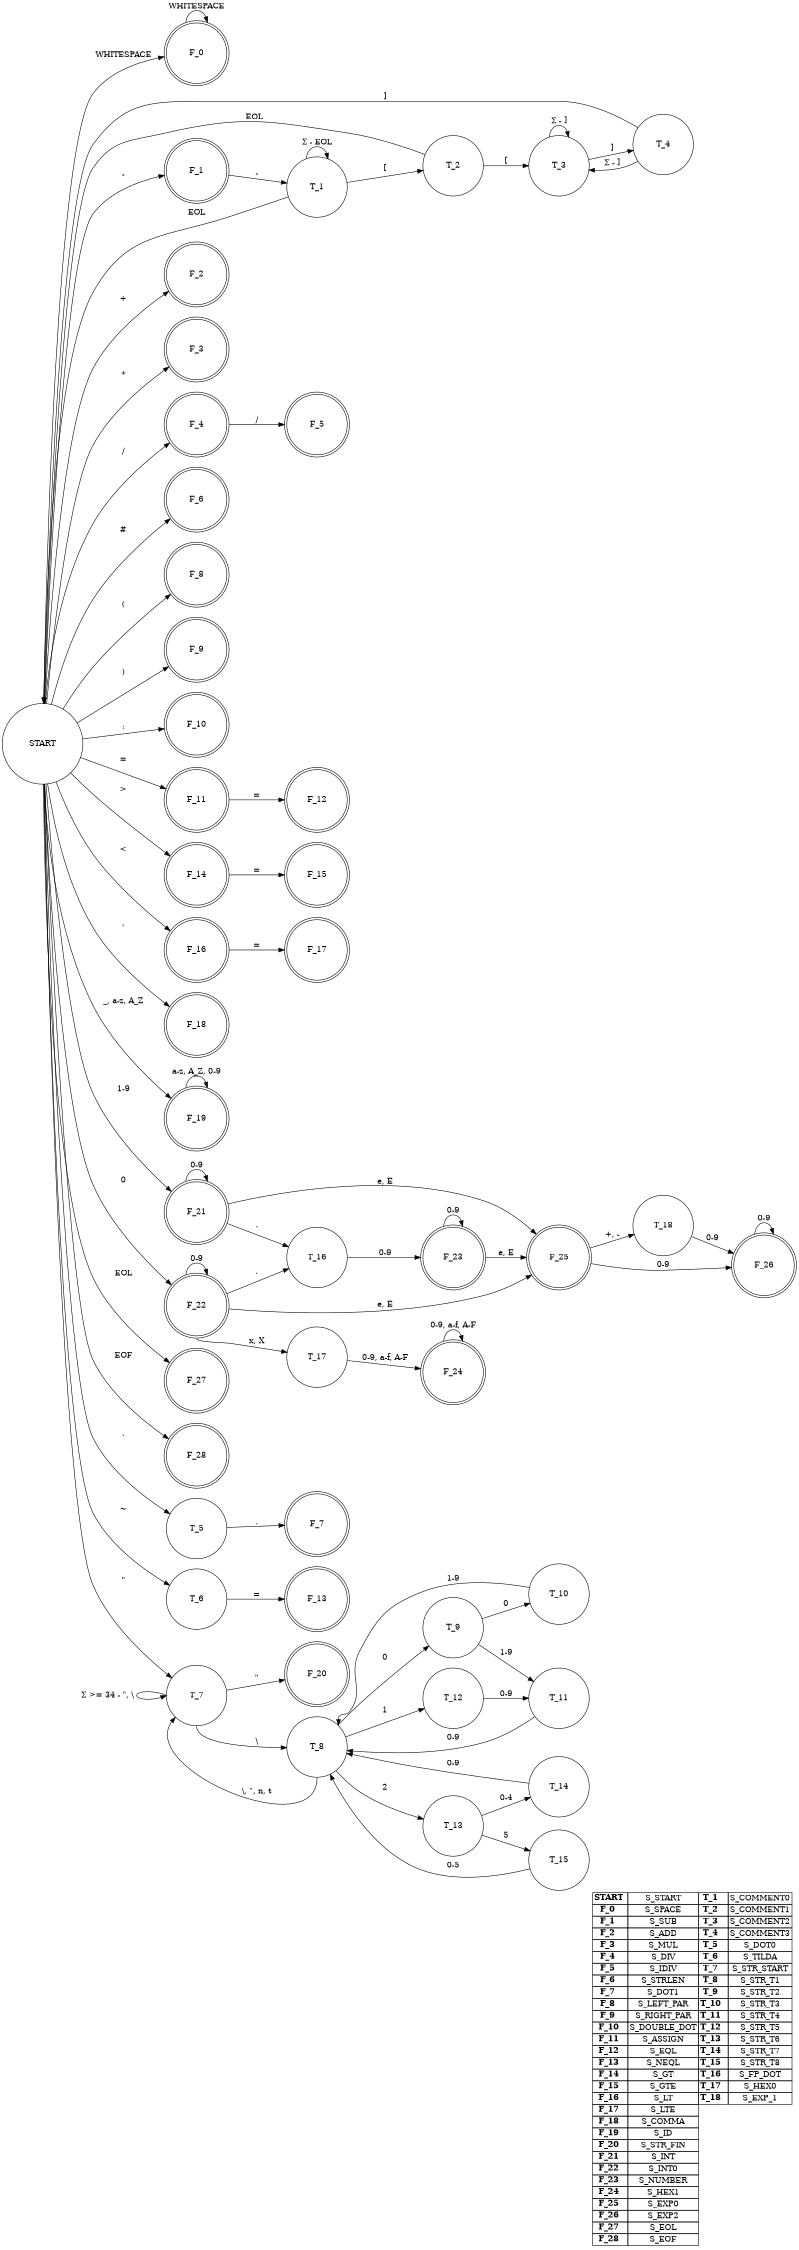 digraph finite_state_machine { 
	rankdir=LR; 
        overlap = scaleyx;
        splines = true;
        //concentrate = true;
	size="15,15";
        node [shape = circle, width=2]; START;
	node [shape = doublecircle, width= 1.5]; F_0 F_1 F_2 F_3 F_4 F_5 F_6 F_7 F_8 F_9 F_10 F_11 F_12 F_13 F_14 F_15 F_16 F_17 F_18 F_19 F_20 F_21 F_22 F_23 F_24 F_25 F_26 F_27 F_28; 
	node [shape = circle, width= 1.5]; T_1 T_2 T_3 T_4 T_5 T_6 T_7 T_8 T_9 T_10 T_11 T_12 T_13 T_14 T_15 T_16 T_17 T_18;
        START -> F_0 [label = " WHITESPACE "];
        F_0 -> F_0 [label = " WHITESPACE "];
        START -> F_1 [label = " - "];
        F_1 -> T_1 [label = " - "];
        T_1 -> T_1 [label = " Σ - EOL "];
        T_1 -> START [label = " EOL "];
        T_1 -> T_2 [label = " [ "];
        T_2 -> START [label = " EOL   "];
        T_2 -> T_3 [label = " [ "];
        T_3 -> T_3 [label = " Σ - ] "];
        T_3 -> T_4 [label = " ] "];
        T_4 -> T_3 [label = " Σ - ] "];
        T_4 -> START [label = " ] "];
        START -> F_2 [label = " + "];
        START -> F_3 [label = " * "];
        START -> F_4 [label = " / "];
        F_4 -> F_5 [label = " / "];
        START -> F_6 [label = " # "];
        START -> T_5 [label = " . "];
        T_5 -> F_7 [label = " . "];
        START -> F_8 [label = " ( "];
        START -> F_9 [label = " ) "];
        START -> F_10 [label = " : "];
        START -> F_11 [label = " = "];
        F_11 -> F_12 [label = " = "];
        START -> T_6 [label = " ~ "];
        T_6 -> F_13 [label = " = "];
        START -> F_14 [label = " > "];
        F_14 -> F_15 [label = " = "];
        START -> F_16 [label = " < "];
        F_16 -> F_17 [label = " = "];
        START -> F_18 [label = " , "];
        START -> F_19 [label = " _, a-z, A_Z "];
        F_19 -> F_19 [label = " a-z, A_Z, 0-9 "];
        START -> T_7 [label = " \" "];
        T_7 -> F_20 [label = " \" "];
        T_7:w -> T_7:w [label = " Σ >= 34 - \", \\ "];
        T_7:s -> T_8 [label = " \\ "];
        T_8:s -> T_7:sw [label = " \\, \", n, t "];
        T_8 -> T_9 [label = " 0 "];
        T_9 -> T_10 [label = " 0 "];
        T_10 -> T_8:ne [label = " 1-9 "];
        T_9 -> T_11 [label = " 1-9 "];
        T_11 -> T_8 [label = " 0-9 "];
        T_8 -> T_12 [label = " 1 "];
        T_12 -> T_11 [label = " 0-9 "];
        T_8 -> T_13 [label = " 2 "];
        T_13 -> T_14 [label = " 0-4 "];
        T_14 -> T_8 [label = " 0-9 "];
        T_13 -> T_15 [label = " 5 "];
        T_15 -> T_8 [label = " 0-5 "];
        START -> F_21 [label = " 1-9 "];
        F_21 -> F_21 [label = " 0-9 "];
        START -> F_22 [label = " 0 "];
        F_22:s -> T_17 [label = " x, X "];
        F_22 -> F_22 [label = " 0-9 "]
        T_17 -> F_24 [label = " 0-9, a-f, A-F "];
        F_24 -> F_24 [label = " 0-9, a-f, A-F "];
        F_21 -> T_16 [label = " . "];
        F_22 -> T_16 [label = " . "];
        T_16 -> F_23 [label = " 0-9 "];
        F_23 -> F_23 [label = " 0-9 "];
        F_21 -> F_25 [label = " e, E "];
        F_22 -> F_25 [label = " e, E "];
        F_23 -> F_25 [label = " e, E "];
        F_25 -> T_18 [label = " +, - "];
        F_25 -> F_26 [label = " 0-9 "];
        T_18 -> F_26 [label = " 0-9 "];
        F_26 -> F_26 [label = " 0-9 "];
        START -> F_27 [label = " EOL "];
        START -> F_28 [label = " EOF "];  
        
	graph [labelloc="b" labeljust="r" label=<
	<TABLE BORDER="0" CELLBORDER="1" CELLSPACING="0">

	<TR>
        <TD><B>START</B> </TD><TD>S_START</TD>
        <TD><B>T_1</B>  </TD><TD>S_COMMENT0</TD>
        </TR>
	<TR>
        <TD><B>F_0</B>  </TD><TD>S_SPACE</TD>
        <TD><B>T_2</B>  </TD><TD>S_COMMENT1</TD>
        </TR>
	<TR>
        <TD><B>F_1</B>  </TD><TD>S_SUB</TD>
        <TD><B>T_3</B>  </TD><TD>S_COMMENT2</TD>
        </TR>
        <TR>
        <TD><B>F_2</B>  </TD><TD>S_ADD</TD>
        <TD><B>T_4</B>  </TD><TD>S_COMMENT3</TD>
        </TR>
        <TR>
        <TD><B>F_3</B>  </TD><TD>S_MUL</TD>
        <TD><B>T_5</B>  </TD><TD>S_DOT0</TD>
        </TR>
        <TR>
        <TD><B>F_4</B>  </TD><TD>S_DIV</TD>
        <TD><B>T_6</B>  </TD><TD>S_TILDA</TD>
        </TR>
        <TR>
        <TD><B>F_5</B>  </TD><TD>S_IDIV</TD>
        <TD><B>T_7</B>  </TD><TD>S_STR_START</TD>
        </TR>
        <TR>
        <TD><B>F_6</B>  </TD><TD>S_STRLEN</TD>
        <TD><B>T_8</B>  </TD><TD>S_STR_T1</TD>
        </TR>
        <TR>
        <TD><B>F_7</B>  </TD><TD>S_DOT1</TD>
        <TD><B>T_9</B>  </TD><TD>S_STR_T2</TD>
        </TR>
        <TR>
        <TD><B>F_8</B>  </TD><TD>S_LEFT_PAR</TD>
        <TD><B>T_10</B>  </TD><TD>S_STR_T3</TD>
        </TR>
        <TR>
        <TD><B>F_9</B>  </TD><TD>S_RIGHT_PAR</TD>
        <TD><B>T_11</B>  </TD><TD>S_STR_T4</TD>
        </TR>
        <TR>
        <TD><B>F_10</B> </TD><TD>S_DOUBLE_DOT</TD>
        <TD><B>T_12</B>  </TD><TD>S_STR_T5</TD>
        </TR>
        <TR>
        <TD><B>F_11</B> </TD><TD>S_ASSIGN</TD>
        <TD><B>T_13</B>  </TD><TD>S_STR_T6</TD>
        </TR>
        <TR>
        <TD><B>F_12</B> </TD><TD>S_EQL</TD>
        <TD><B>T_14</B>  </TD><TD>S_STR_T7</TD>
        </TR>
        <TR>
        <TD><B>F_13</B> </TD><TD>S_NEQL</TD>
        <TD><B>T_15</B>  </TD><TD>S_STR_T8</TD>
        </TR>
        <TR>
        <TD><B>F_14</B> </TD><TD>S_GT</TD>
        <TD><B>T_16</B>  </TD><TD>S_FP_DOT</TD>
        </TR>
        <TR>
        <TD><B>F_15</B> </TD><TD>S_GTE</TD>
        <TD><B>T_17</B>  </TD><TD>S_HEX0</TD>
        </TR>
        <TR>
        <TD><B>F_16</B> </TD><TD>S_LT</TD>
        <TD><B>T_18</B>  </TD><TD>S_EXP_1</TD>
        </TR>
        <TR>
        <TD><B>F_17</B> </TD><TD>S_LTE</TD>
        </TR>
        <TR>
        <TD><B>F_18</B> </TD><TD>S_COMMA</TD>
        </TR>
        <TR>
        <TD><B>F_19</B> </TD><TD>S_ID</TD>
        </TR>
        <TR>
        <TD><B>F_20</B> </TD><TD>S_STR_FIN</TD>
        </TR>
        <TR>
        <TD><B>F_21</B> </TD><TD>S_INT</TD>
        </TR>
        <TR>
        <TD><B>F_22</B> </TD><TD>S_INT0</TD>
        </TR>
        <TR>
        <TD><B>F_23</B> </TD><TD>S_NUMBER</TD>
        </TR>
        <TR>
        <TD><B>F_24</B> </TD><TD>S_HEX1</TD>
        </TR>
        <TR>
        <TD><B>F_25</B> </TD><TD>S_EXP0</TD>
        </TR>
        <TR>
        <TD><B>F_26</B> </TD><TD>S_EXP2</TD>
        </TR>
        <TR>
        <TD><B>F_27</B> </TD><TD>S_EOL</TD>
        </TR>
        <TR>
        <TD><B>F_28</B> </TD><TD>S_EOF</TD>
        </TR>

        </TABLE>>
        
        
        ];


} 




/*
F_1 - MINUS
F_2 - COMMENT
Σ
Σ
*/
